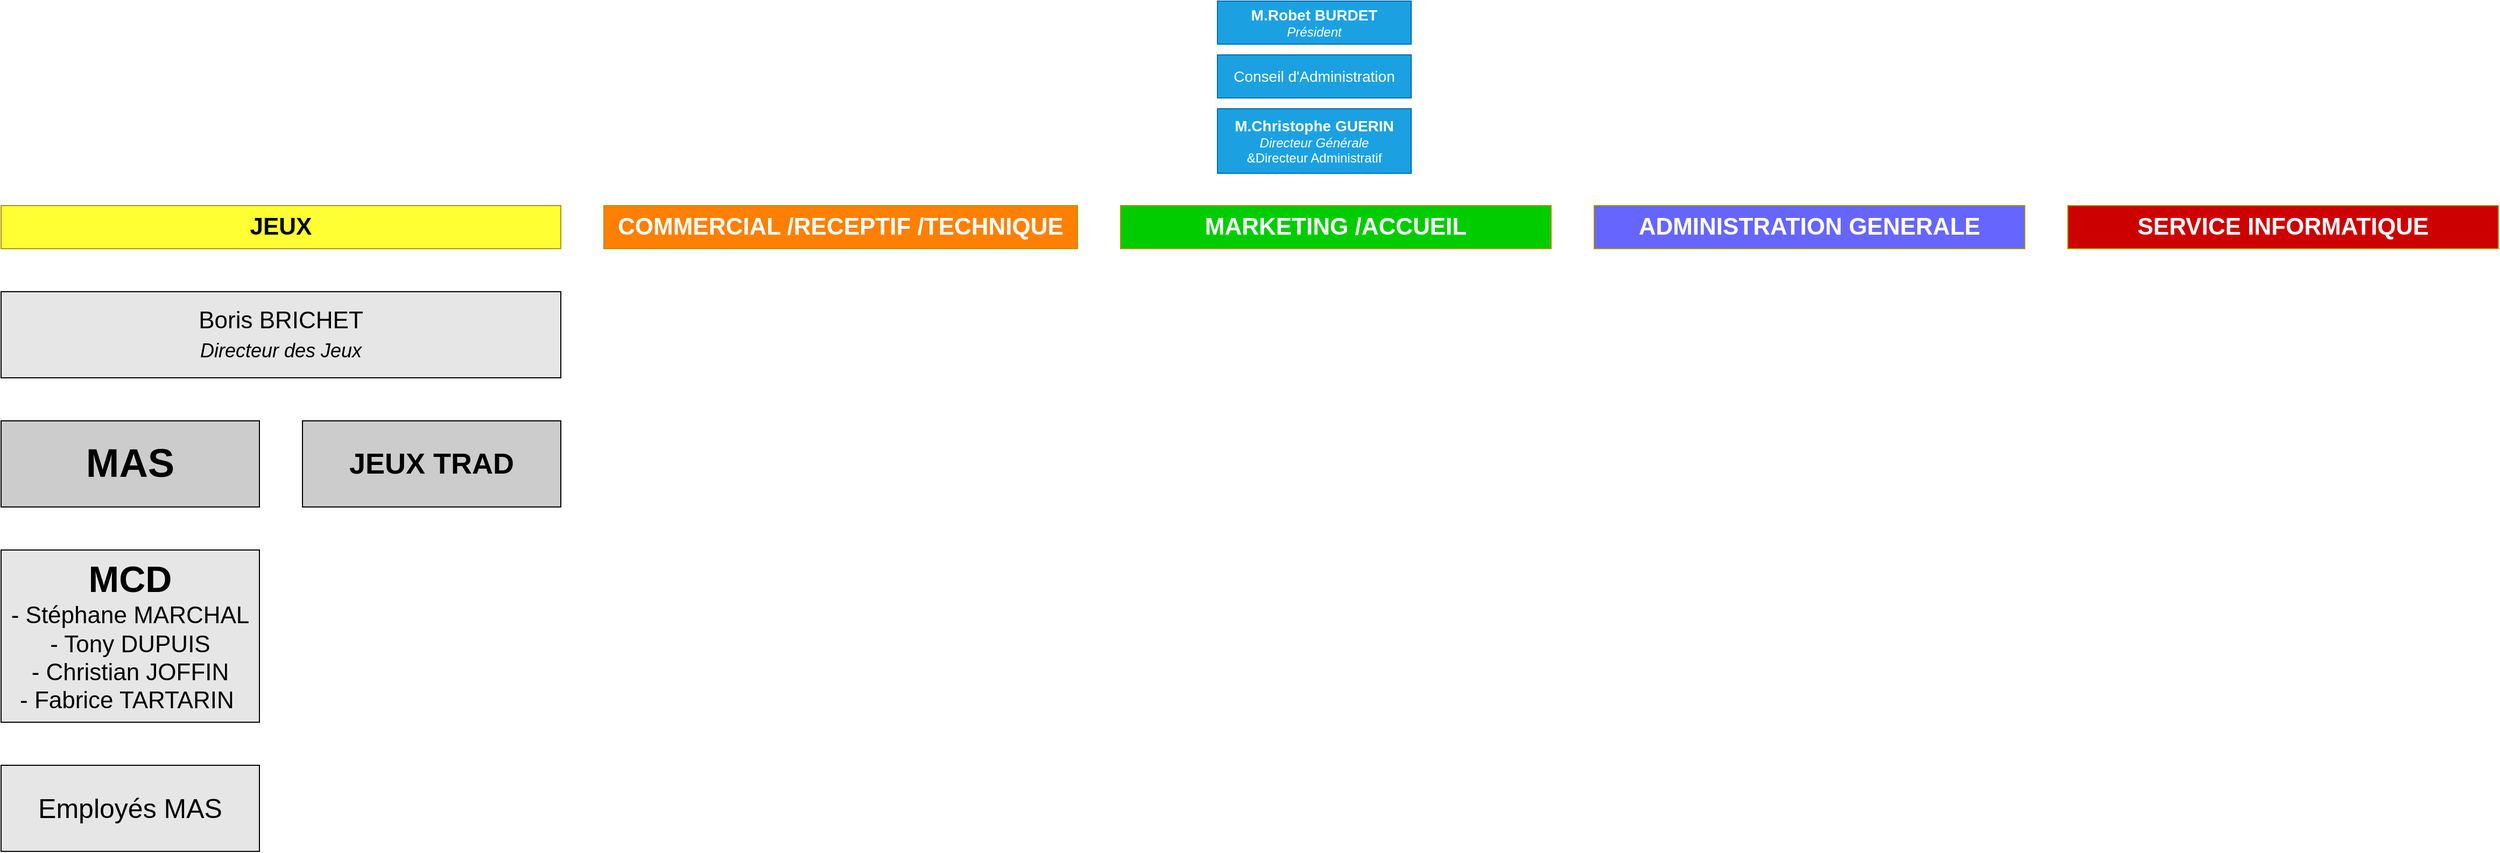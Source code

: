<mxfile version="20.0.4" type="github">
  <diagram id="aeV9FAUAG6BqjZSS4Ptb" name="Page-1">
    <mxGraphModel dx="2249" dy="794" grid="1" gridSize="10" guides="1" tooltips="1" connect="1" arrows="1" fold="1" page="1" pageScale="1" pageWidth="827" pageHeight="1169" math="0" shadow="0">
      <root>
        <mxCell id="0" />
        <mxCell id="1" parent="0" />
        <mxCell id="7XwiVhsKSBdulnQbp7iB-1" value="&lt;b&gt;&lt;font style=&quot;font-size: 14px;&quot;&gt;M.Robet BURDET&lt;/font&gt;&lt;/b&gt;&lt;br&gt;&lt;i&gt;Président&lt;/i&gt;" style="rounded=0;whiteSpace=wrap;html=1;fillColor=#1ba1e2;strokeColor=#006EAF;fontColor=#ffffff;" vertex="1" parent="1">
          <mxGeometry x="330" y="10" width="180" height="40" as="geometry" />
        </mxCell>
        <mxCell id="7XwiVhsKSBdulnQbp7iB-2" value="&lt;span style=&quot;font-size: 14px;&quot;&gt;&lt;b&gt;M.Christophe GUERIN&lt;br&gt;&lt;/b&gt;&lt;/span&gt;&lt;i&gt;Directeur Générale&lt;br&gt;&lt;/i&gt;&amp;amp;Directeur Administratif" style="rounded=0;whiteSpace=wrap;html=1;fillColor=#1ba1e2;strokeColor=#006EAF;fontColor=#ffffff;" vertex="1" parent="1">
          <mxGeometry x="330" y="110" width="180" height="60" as="geometry" />
        </mxCell>
        <mxCell id="7XwiVhsKSBdulnQbp7iB-3" value="&lt;span style=&quot;font-size: 14px;&quot;&gt;Conseil d&#39;Administration&lt;/span&gt;" style="rounded=0;whiteSpace=wrap;html=1;fillColor=#1ba1e2;strokeColor=#006EAF;fontColor=#ffffff;" vertex="1" parent="1">
          <mxGeometry x="330" y="60" width="180" height="40" as="geometry" />
        </mxCell>
        <mxCell id="7XwiVhsKSBdulnQbp7iB-5" value="&lt;font color=&quot;#ffffff&quot;&gt;&lt;span style=&quot;font-size: 22px;&quot;&gt;&lt;b&gt;COMMERCIAL /RECEPTIF /TECHNIQUE&lt;/b&gt;&lt;/span&gt;&lt;/font&gt;" style="rounded=0;whiteSpace=wrap;html=1;fontSize=14;fillColor=#FF8000;fontColor=#000000;strokeColor=#B09500;" vertex="1" parent="1">
          <mxGeometry x="-240" y="200" width="440" height="40" as="geometry" />
        </mxCell>
        <mxCell id="7XwiVhsKSBdulnQbp7iB-6" value="&lt;b&gt;&lt;font style=&quot;font-size: 22px;&quot;&gt;JEUX&lt;/font&gt;&lt;/b&gt;" style="rounded=0;whiteSpace=wrap;html=1;fontSize=14;fillColor=#FFFF33;fontColor=#000000;strokeColor=#B09500;" vertex="1" parent="1">
          <mxGeometry x="-800" y="200" width="520" height="40" as="geometry" />
        </mxCell>
        <mxCell id="7XwiVhsKSBdulnQbp7iB-7" value="&lt;b&gt;&lt;font style=&quot;font-size: 22px;&quot;&gt;MARKETING /ACCUEIL&lt;/font&gt;&lt;/b&gt;" style="rounded=0;whiteSpace=wrap;html=1;fontSize=14;fillColor=#00CC00;fontColor=#FFFFFF;strokeColor=#B09500;" vertex="1" parent="1">
          <mxGeometry x="240" y="200" width="400" height="40" as="geometry" />
        </mxCell>
        <mxCell id="7XwiVhsKSBdulnQbp7iB-8" value="&lt;b&gt;&lt;font style=&quot;font-size: 22px;&quot;&gt;ADMINISTRATION GENERALE&lt;/font&gt;&lt;/b&gt;" style="rounded=0;whiteSpace=wrap;html=1;fontSize=14;fillColor=#6666FF;fontColor=#FFFFFF;strokeColor=#B09500;" vertex="1" parent="1">
          <mxGeometry x="680" y="200" width="400" height="40" as="geometry" />
        </mxCell>
        <mxCell id="7XwiVhsKSBdulnQbp7iB-9" value="&lt;span style=&quot;font-size: 22px;&quot;&gt;&lt;b&gt;SERVICE INFORMATIQUE&lt;/b&gt;&lt;/span&gt;" style="rounded=0;whiteSpace=wrap;html=1;fontSize=14;fillColor=#CC0000;fontColor=#FFFFFF;strokeColor=#B09500;" vertex="1" parent="1">
          <mxGeometry x="1120" y="200" width="400" height="40" as="geometry" />
        </mxCell>
        <mxCell id="7XwiVhsKSBdulnQbp7iB-10" value="&lt;font color=&quot;#000000&quot;&gt;Boris BRICHET&lt;br&gt;&lt;font style=&quot;font-size: 18px;&quot;&gt;&lt;i&gt;Directeur des Jeux&lt;/i&gt;&lt;/font&gt;&lt;br&gt;&lt;/font&gt;" style="rounded=0;whiteSpace=wrap;html=1;fontSize=22;fontColor=#FFFFFF;fillColor=#E6E6E6;gradientColor=none;" vertex="1" parent="1">
          <mxGeometry x="-800" y="280" width="520" height="80" as="geometry" />
        </mxCell>
        <mxCell id="7XwiVhsKSBdulnQbp7iB-11" value="&lt;font color=&quot;#000000&quot;&gt;&lt;b&gt;&lt;font style=&quot;font-size: 37px;&quot;&gt;MAS&lt;/font&gt;&lt;/b&gt;&lt;br&gt;&lt;/font&gt;" style="rounded=0;whiteSpace=wrap;html=1;fontSize=22;fontColor=#FFFFFF;fillColor=#CCCCCC;gradientColor=none;" vertex="1" parent="1">
          <mxGeometry x="-800" y="400" width="240" height="80" as="geometry" />
        </mxCell>
        <mxCell id="7XwiVhsKSBdulnQbp7iB-12" value="&lt;font color=&quot;#000000&quot;&gt;&lt;b&gt;&lt;font style=&quot;font-size: 27px;&quot;&gt;JEUX TRAD&lt;/font&gt;&lt;/b&gt;&lt;br&gt;&lt;/font&gt;" style="rounded=0;whiteSpace=wrap;html=1;fontSize=22;fontColor=#FFFFFF;fillColor=#CCCCCC;gradientColor=none;" vertex="1" parent="1">
          <mxGeometry x="-520" y="400" width="240" height="80" as="geometry" />
        </mxCell>
        <mxCell id="7XwiVhsKSBdulnQbp7iB-13" value="&lt;font color=&quot;#000000&quot;&gt;&lt;b&gt;&lt;font style=&quot;font-size: 34px;&quot;&gt;MCD&lt;/font&gt;&lt;/b&gt;&lt;br&gt;- Stéphane MARCHAL&lt;br&gt;- Tony DUPUIS&lt;br&gt;- Christian JOFFIN&lt;br&gt;- Fabrice TARTARIN&amp;nbsp;&lt;br&gt;&lt;/font&gt;" style="rounded=0;whiteSpace=wrap;html=1;fontSize=22;fontColor=#FFFFFF;fillColor=#E6E6E6;gradientColor=none;" vertex="1" parent="1">
          <mxGeometry x="-800" y="520" width="240" height="160" as="geometry" />
        </mxCell>
        <mxCell id="7XwiVhsKSBdulnQbp7iB-14" value="&lt;font color=&quot;#000000&quot;&gt;&lt;font style=&quot;font-size: 25px;&quot;&gt;Employés MAS&lt;/font&gt;&lt;br&gt;&lt;/font&gt;" style="rounded=0;whiteSpace=wrap;html=1;fontSize=22;fontColor=#FFFFFF;fillColor=#E6E6E6;gradientColor=none;" vertex="1" parent="1">
          <mxGeometry x="-800" y="720" width="240" height="80" as="geometry" />
        </mxCell>
      </root>
    </mxGraphModel>
  </diagram>
</mxfile>

